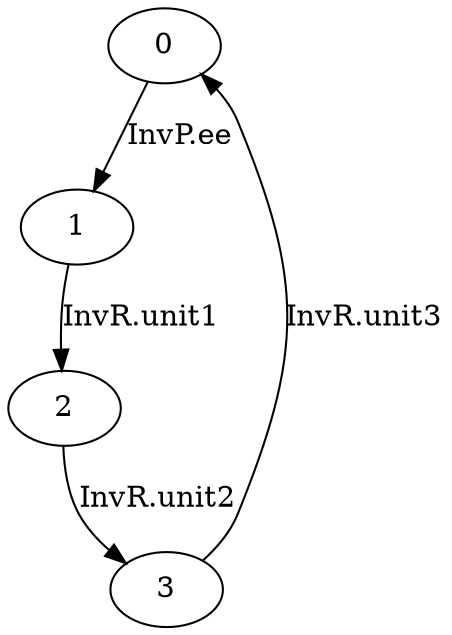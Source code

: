 digraph G {
  0 -> 1 [ label="InvP.ee" ];
  1 -> 2 [ label="InvR.unit1" ];
  2 -> 3 [ label="InvR.unit2" ];
  3 -> 0 [ label="InvR.unit3" ];
}
